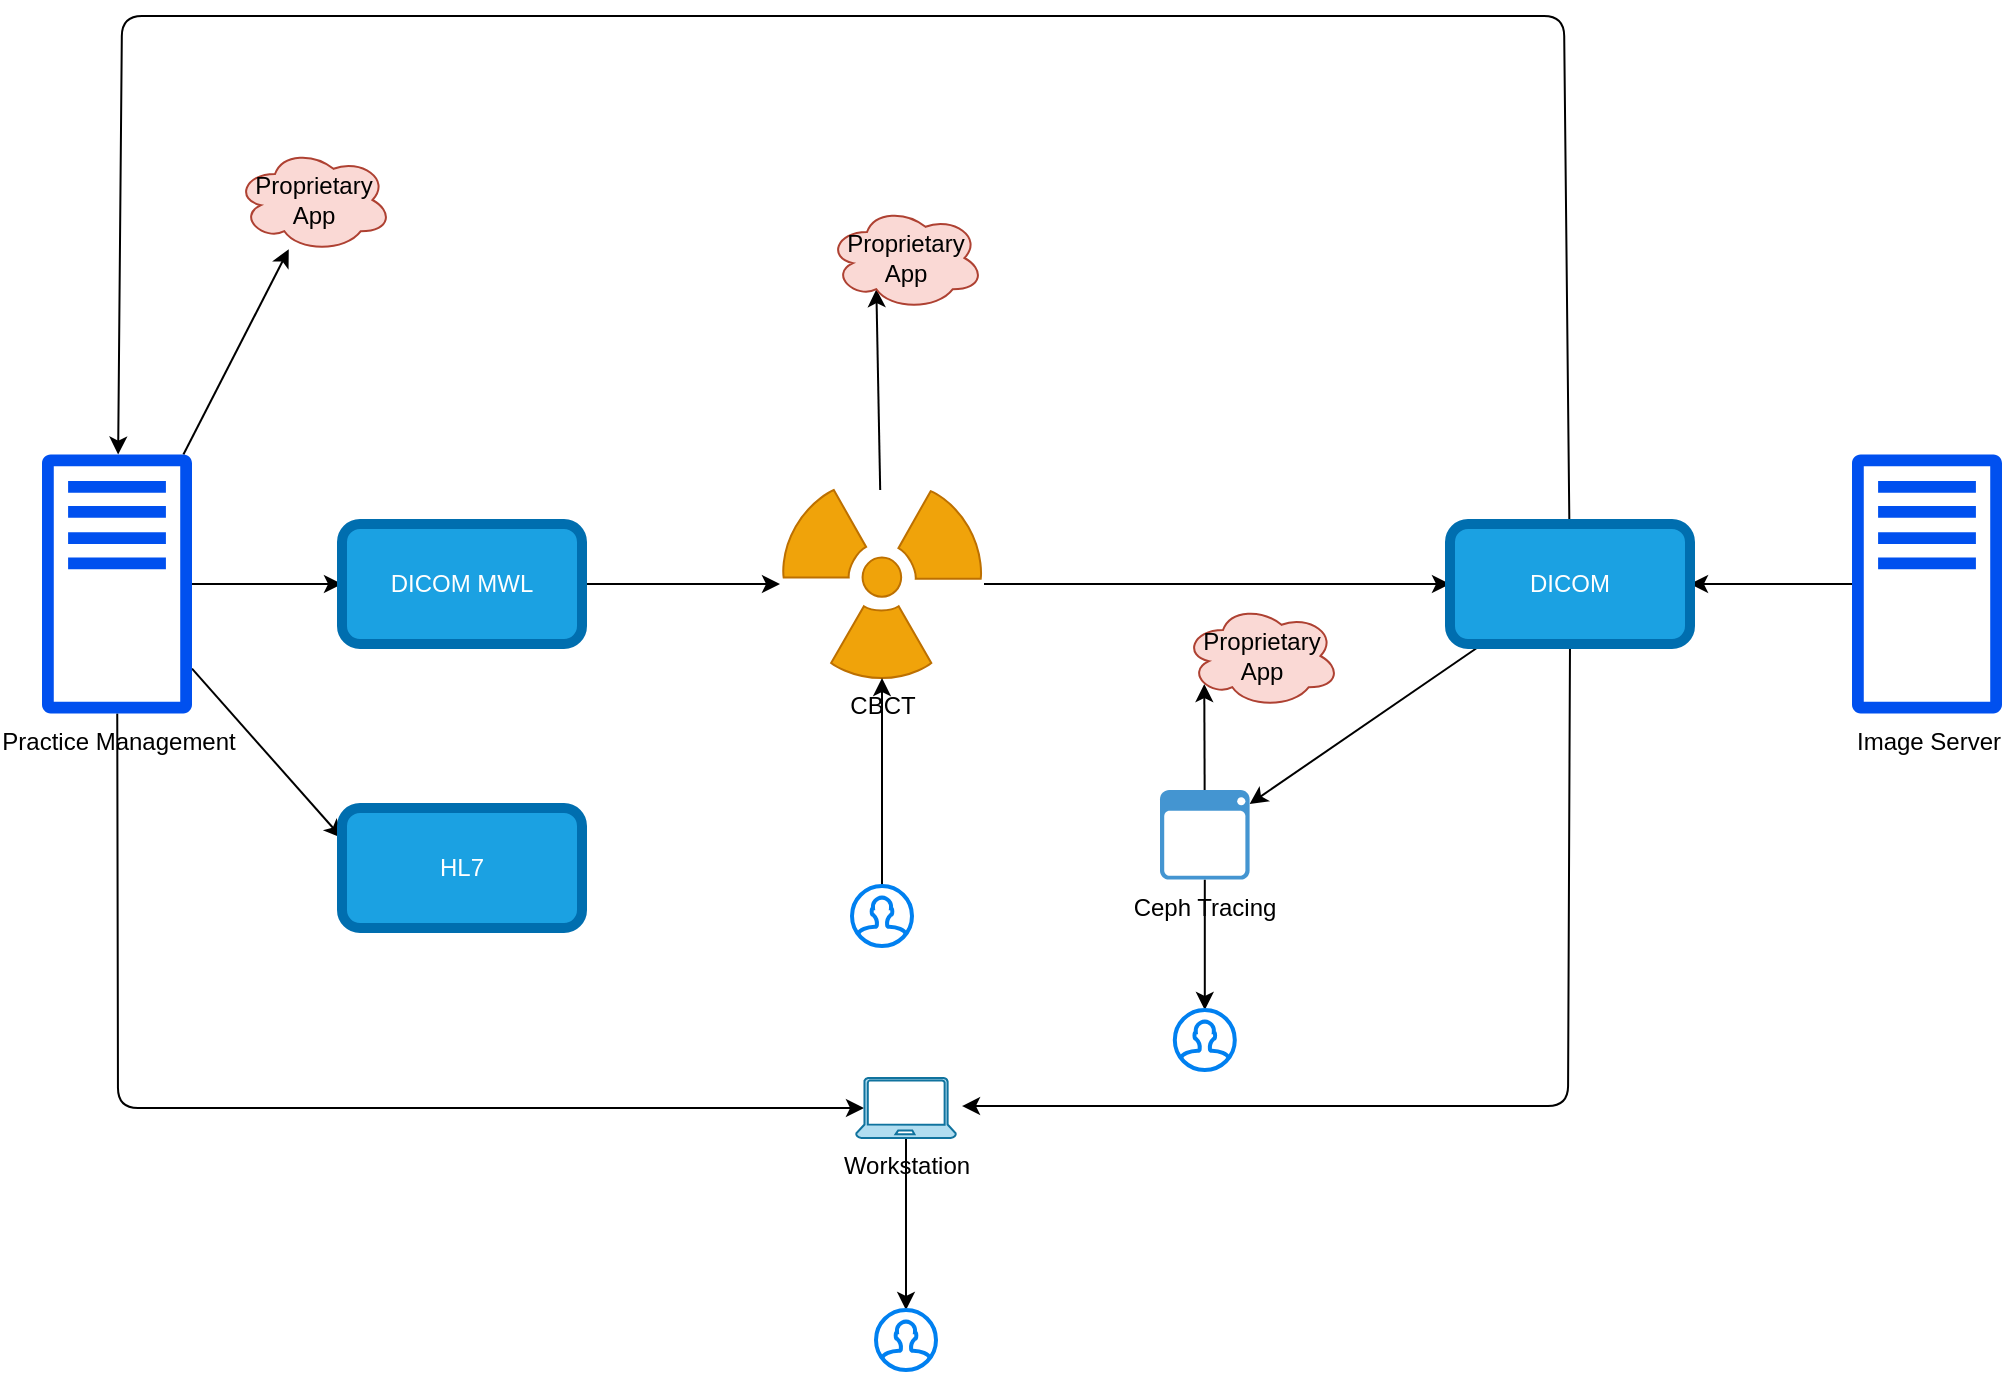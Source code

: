 <mxfile>
    <diagram id="DVWM_8NrD0I19p7pWaK6" name="Page-1">
        <mxGraphModel dx="1102" dy="809" grid="0" gridSize="10" guides="1" tooltips="1" connect="1" arrows="1" fold="1" page="1" pageScale="1" pageWidth="850" pageHeight="1100" background="#ffffff" math="0" shadow="0">
            <root>
                <mxCell id="0"/>
                <mxCell id="1" parent="0"/>
                <mxCell id="13" style="edgeStyle=none;html=1;strokeColor=#000000;fontColor=#000000;" parent="1" source="71" target="6" edge="1">
                    <mxGeometry relative="1" as="geometry">
                        <Array as="points">
                            <mxPoint x="787" y="13"/>
                            <mxPoint x="456" y="13"/>
                            <mxPoint x="66" y="13"/>
                        </Array>
                    </mxGeometry>
                </mxCell>
                <mxCell id="20" style="edgeStyle=none;html=1;entryX=1.06;entryY=0.467;entryDx=0;entryDy=0;entryPerimeter=0;strokeColor=#000000;fontColor=#000000;exitX=0.5;exitY=1;exitDx=0;exitDy=0;" parent="1" source="71" target="18" edge="1">
                    <mxGeometry relative="1" as="geometry">
                        <Array as="points">
                            <mxPoint x="789" y="558"/>
                        </Array>
                    </mxGeometry>
                </mxCell>
                <mxCell id="70" style="edgeStyle=none;html=1;strokeColor=#000000;fontColor=#000000;" parent="1" source="71" target="67" edge="1">
                    <mxGeometry relative="1" as="geometry"/>
                </mxCell>
                <mxCell id="72" style="edgeStyle=none;html=1;entryX=1;entryY=0.5;entryDx=0;entryDy=0;strokeColor=#000000;fontColor=#000000;" parent="1" source="3" target="71" edge="1">
                    <mxGeometry relative="1" as="geometry"/>
                </mxCell>
                <mxCell id="3" value="Image Server" style="sketch=0;outlineConnect=0;fontColor=#000000;fillColor=#0050ef;strokeColor=#001DBC;dashed=0;verticalLabelPosition=bottom;verticalAlign=top;align=center;html=1;fontSize=12;fontStyle=0;aspect=fixed;pointerEvents=1;shape=mxgraph.aws4.traditional_server;" parent="1" vertex="1">
                    <mxGeometry x="931" y="232" width="75" height="130" as="geometry"/>
                </mxCell>
                <mxCell id="12" style="edgeStyle=none;html=1;strokeColor=#000000;fontColor=#000000;" parent="1" source="5" target="71" edge="1">
                    <mxGeometry relative="1" as="geometry"/>
                </mxCell>
                <mxCell id="38" style="edgeStyle=none;html=1;entryX=0.31;entryY=0.8;entryDx=0;entryDy=0;entryPerimeter=0;strokeColor=#000000;fontColor=#000000;" parent="1" source="5" target="34" edge="1">
                    <mxGeometry relative="1" as="geometry"/>
                </mxCell>
                <mxCell id="5" value="&lt;font color=&quot;#000000&quot;&gt;CBCT&lt;/font&gt;" style="shape=mxgraph.signs.safety.radiation;html=1;pointerEvents=1;fillColor=#f0a30a;strokeColor=#BD7000;verticalLabelPosition=bottom;verticalAlign=top;align=center;fontColor=#000000;" parent="1" vertex="1">
                    <mxGeometry x="395" y="250" width="102" height="94" as="geometry"/>
                </mxCell>
                <mxCell id="10" style="edgeStyle=none;html=1;entryX=0;entryY=0.5;entryDx=0;entryDy=0;strokeColor=#000000;fontColor=#000000;" parent="1" source="6" target="7" edge="1">
                    <mxGeometry relative="1" as="geometry"/>
                </mxCell>
                <mxCell id="21" style="edgeStyle=none;html=1;entryX=0.08;entryY=0.5;entryDx=0;entryDy=0;entryPerimeter=0;strokeColor=#000000;fontColor=#000000;" parent="1" source="6" target="18" edge="1">
                    <mxGeometry relative="1" as="geometry">
                        <Array as="points">
                            <mxPoint x="64" y="559"/>
                        </Array>
                    </mxGeometry>
                </mxCell>
                <mxCell id="29" style="edgeStyle=none;html=1;entryX=0;entryY=0.25;entryDx=0;entryDy=0;strokeColor=#000000;" parent="1" source="6" target="28" edge="1">
                    <mxGeometry relative="1" as="geometry"/>
                </mxCell>
                <mxCell id="40" style="edgeStyle=none;html=1;strokeColor=#000000;fontColor=#000000;" parent="1" source="6" target="39" edge="1">
                    <mxGeometry relative="1" as="geometry"/>
                </mxCell>
                <mxCell id="6" value="Practice Management" style="sketch=0;outlineConnect=0;fillColor=#0050ef;strokeColor=#001DBC;dashed=0;verticalLabelPosition=bottom;verticalAlign=top;align=center;html=1;fontSize=12;fontStyle=0;aspect=fixed;pointerEvents=1;shape=mxgraph.aws4.traditional_server;fontColor=#000000;" parent="1" vertex="1">
                    <mxGeometry x="26" y="232" width="75" height="130" as="geometry"/>
                </mxCell>
                <mxCell id="9" style="edgeStyle=none;html=1;strokeColor=#000000;fontColor=#000000;" parent="1" source="7" target="5" edge="1">
                    <mxGeometry relative="1" as="geometry"/>
                </mxCell>
                <mxCell id="7" value="DICOM MWL" style="rounded=1;whiteSpace=wrap;html=1;fontColor=#ffffff;fillColor=#1ba1e2;strokeColor=#006EAF;strokeWidth=5;" parent="1" vertex="1">
                    <mxGeometry x="176" y="267" width="120" height="60" as="geometry"/>
                </mxCell>
                <mxCell id="23" style="edgeStyle=none;html=1;strokeColor=#000000;fontColor=#000000;" parent="1" source="18" target="22" edge="1">
                    <mxGeometry relative="1" as="geometry"/>
                </mxCell>
                <mxCell id="18" value="&lt;font color=&quot;#000000&quot;&gt;Workstation&lt;/font&gt;" style="verticalLabelPosition=bottom;html=1;verticalAlign=top;align=center;shape=mxgraph.azure.laptop;pointerEvents=1;strokeWidth=1;fillColor=#b1ddf0;strokeColor=#10739e;" parent="1" vertex="1">
                    <mxGeometry x="433" y="544" width="50" height="30" as="geometry"/>
                </mxCell>
                <mxCell id="22" value="" style="html=1;verticalLabelPosition=bottom;align=center;labelBackgroundColor=#ffffff;verticalAlign=top;strokeWidth=2;strokeColor=#0080F0;shadow=0;dashed=0;shape=mxgraph.ios7.icons.user;fontColor=#000000;fillColor=none;" parent="1" vertex="1">
                    <mxGeometry x="443" y="660" width="30" height="30" as="geometry"/>
                </mxCell>
                <mxCell id="26" style="edgeStyle=none;html=1;strokeColor=#000000;fontColor=#000000;" parent="1" source="25" target="5" edge="1">
                    <mxGeometry relative="1" as="geometry"/>
                </mxCell>
                <mxCell id="25" value="" style="html=1;verticalLabelPosition=bottom;align=center;labelBackgroundColor=#ffffff;verticalAlign=top;strokeWidth=2;strokeColor=#0080F0;shadow=0;dashed=0;shape=mxgraph.ios7.icons.user;fontColor=#000000;fillColor=none;" parent="1" vertex="1">
                    <mxGeometry x="431" y="448" width="30" height="30" as="geometry"/>
                </mxCell>
                <mxCell id="28" value="HL7" style="rounded=1;whiteSpace=wrap;html=1;fontColor=#ffffff;fillColor=#1ba1e2;strokeColor=#006EAF;strokeWidth=5;" parent="1" vertex="1">
                    <mxGeometry x="176" y="409" width="120" height="60" as="geometry"/>
                </mxCell>
                <mxCell id="34" value="Proprietary App" style="ellipse;shape=cloud;whiteSpace=wrap;html=1;fillColor=#fad9d5;strokeColor=#ae4132;fontColor=#000000;" parent="1" vertex="1">
                    <mxGeometry x="419" y="108" width="78" height="52" as="geometry"/>
                </mxCell>
                <mxCell id="39" value="Proprietary App" style="ellipse;shape=cloud;whiteSpace=wrap;html=1;fillColor=#fad9d5;strokeColor=#ae4132;fontColor=#000000;" parent="1" vertex="1">
                    <mxGeometry x="123" y="79" width="78" height="52" as="geometry"/>
                </mxCell>
                <mxCell id="65" style="edgeStyle=none;html=1;strokeColor=#000000;fontColor=#000000;" parent="1" source="67" target="68" edge="1">
                    <mxGeometry relative="1" as="geometry"/>
                </mxCell>
                <mxCell id="66" style="edgeStyle=none;html=1;entryX=0.13;entryY=0.77;entryDx=0;entryDy=0;entryPerimeter=0;strokeColor=#000000;fontColor=#000000;" parent="1" source="67" target="69" edge="1">
                    <mxGeometry relative="1" as="geometry"/>
                </mxCell>
                <mxCell id="67" value="Ceph Tracing" style="shadow=0;dashed=0;html=1;strokeColor=none;fillColor=#4495D1;labelPosition=center;verticalLabelPosition=bottom;verticalAlign=top;align=center;outlineConnect=0;shape=mxgraph.veeam.interface;fontColor=#000000;" parent="1" vertex="1">
                    <mxGeometry x="585" y="400" width="44.8" height="44.8" as="geometry"/>
                </mxCell>
                <mxCell id="68" value="" style="html=1;verticalLabelPosition=bottom;align=center;labelBackgroundColor=#ffffff;verticalAlign=top;strokeWidth=2;strokeColor=#0080F0;shadow=0;dashed=0;shape=mxgraph.ios7.icons.user;fontColor=#000000;fillColor=none;" parent="1" vertex="1">
                    <mxGeometry x="592.4" y="510" width="30" height="30" as="geometry"/>
                </mxCell>
                <mxCell id="69" value="Proprietary App" style="ellipse;shape=cloud;whiteSpace=wrap;html=1;fillColor=#fad9d5;strokeColor=#ae4132;fontColor=#000000;" parent="1" vertex="1">
                    <mxGeometry x="597" y="307" width="78" height="52" as="geometry"/>
                </mxCell>
                <mxCell id="71" value="DICOM" style="rounded=1;whiteSpace=wrap;html=1;fontColor=#ffffff;fillColor=#1ba1e2;strokeColor=#006EAF;strokeWidth=5;" parent="1" vertex="1">
                    <mxGeometry x="730" y="267" width="120" height="60" as="geometry"/>
                </mxCell>
            </root>
        </mxGraphModel>
    </diagram>
</mxfile>
